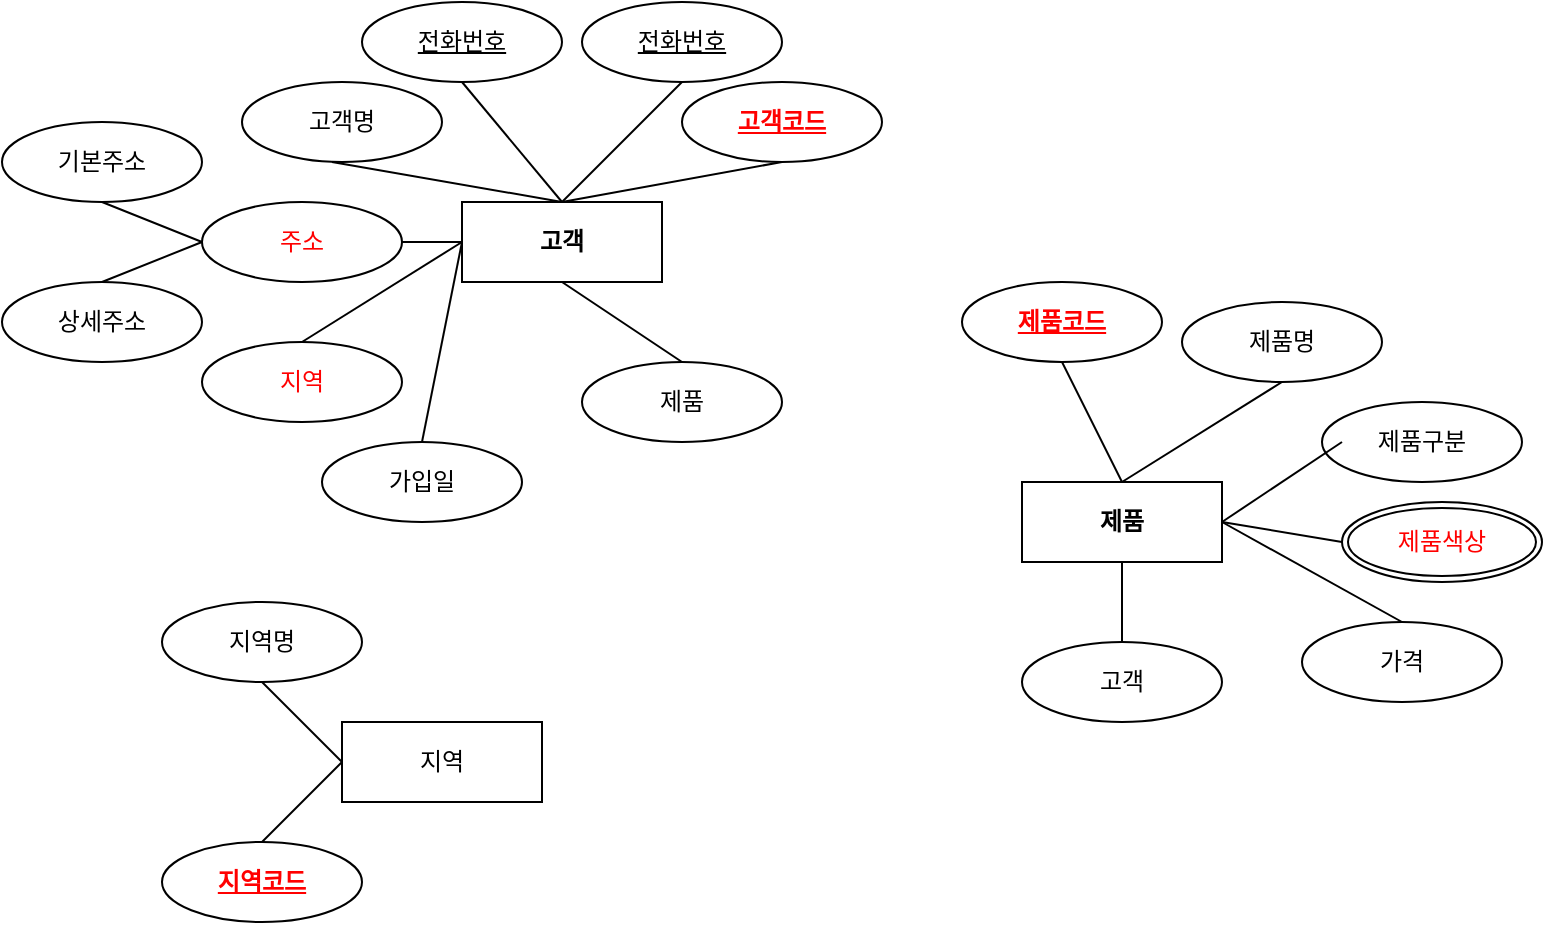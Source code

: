 <mxfile version="22.1.15" type="github">
  <diagram name="페이지-1" id="R67bqp3JX1-UjStmCpMm">
    <mxGraphModel dx="894" dy="778" grid="1" gridSize="10" guides="1" tooltips="1" connect="1" arrows="1" fold="1" page="1" pageScale="1" pageWidth="827" pageHeight="1169" math="0" shadow="0">
      <root>
        <mxCell id="0" />
        <mxCell id="1" parent="0" />
        <mxCell id="nbEkhS87b62dAmyDPt1U-25" value="고객" style="whiteSpace=wrap;html=1;align=center;fontStyle=1" vertex="1" parent="1">
          <mxGeometry x="250" y="180" width="100" height="40" as="geometry" />
        </mxCell>
        <mxCell id="nbEkhS87b62dAmyDPt1U-26" value="제품&lt;br&gt;" style="whiteSpace=wrap;html=1;align=center;fontStyle=1" vertex="1" parent="1">
          <mxGeometry x="530" y="320" width="100" height="40" as="geometry" />
        </mxCell>
        <mxCell id="nbEkhS87b62dAmyDPt1U-27" value="지역" style="whiteSpace=wrap;html=1;align=center;" vertex="1" parent="1">
          <mxGeometry x="190" y="440" width="100" height="40" as="geometry" />
        </mxCell>
        <mxCell id="nbEkhS87b62dAmyDPt1U-31" value="전화번호" style="ellipse;whiteSpace=wrap;html=1;align=center;fontStyle=4" vertex="1" parent="1">
          <mxGeometry x="310" y="80" width="100" height="40" as="geometry" />
        </mxCell>
        <mxCell id="nbEkhS87b62dAmyDPt1U-32" value="전화번호" style="ellipse;whiteSpace=wrap;html=1;align=center;fontStyle=4" vertex="1" parent="1">
          <mxGeometry x="200" y="80" width="100" height="40" as="geometry" />
        </mxCell>
        <mxCell id="nbEkhS87b62dAmyDPt1U-33" value="고객명" style="ellipse;whiteSpace=wrap;html=1;align=center;" vertex="1" parent="1">
          <mxGeometry x="140" y="120" width="100" height="40" as="geometry" />
        </mxCell>
        <mxCell id="nbEkhS87b62dAmyDPt1U-35" value="고객코드" style="ellipse;whiteSpace=wrap;html=1;align=center;fontStyle=5;fontColor=#FF0000;" vertex="1" parent="1">
          <mxGeometry x="360" y="120" width="100" height="40" as="geometry" />
        </mxCell>
        <mxCell id="nbEkhS87b62dAmyDPt1U-36" value="제품코드" style="ellipse;whiteSpace=wrap;html=1;align=center;fontStyle=5;fontColor=#FF0000;" vertex="1" parent="1">
          <mxGeometry x="500" y="220" width="100" height="40" as="geometry" />
        </mxCell>
        <mxCell id="nbEkhS87b62dAmyDPt1U-37" value="제품구분" style="ellipse;whiteSpace=wrap;html=1;align=center;fontStyle=0" vertex="1" parent="1">
          <mxGeometry x="680" y="280" width="100" height="40" as="geometry" />
        </mxCell>
        <mxCell id="nbEkhS87b62dAmyDPt1U-38" value="제품명" style="ellipse;whiteSpace=wrap;html=1;align=center;fontStyle=0" vertex="1" parent="1">
          <mxGeometry x="610" y="230" width="100" height="40" as="geometry" />
        </mxCell>
        <mxCell id="nbEkhS87b62dAmyDPt1U-39" value="제품색상" style="ellipse;shape=doubleEllipse;margin=3;whiteSpace=wrap;html=1;align=center;fontColor=#FF0000;" vertex="1" parent="1">
          <mxGeometry x="690" y="330" width="100" height="40" as="geometry" />
        </mxCell>
        <mxCell id="nbEkhS87b62dAmyDPt1U-40" value="가격" style="ellipse;whiteSpace=wrap;html=1;align=center;fontStyle=0" vertex="1" parent="1">
          <mxGeometry x="670" y="390" width="100" height="40" as="geometry" />
        </mxCell>
        <mxCell id="nbEkhS87b62dAmyDPt1U-41" value="고객" style="ellipse;whiteSpace=wrap;html=1;align=center;fontStyle=0" vertex="1" parent="1">
          <mxGeometry x="530" y="400" width="100" height="40" as="geometry" />
        </mxCell>
        <mxCell id="nbEkhS87b62dAmyDPt1U-42" value="제품" style="ellipse;whiteSpace=wrap;html=1;align=center;fontStyle=0" vertex="1" parent="1">
          <mxGeometry x="310" y="260" width="100" height="40" as="geometry" />
        </mxCell>
        <mxCell id="nbEkhS87b62dAmyDPt1U-43" value="가입일" style="ellipse;whiteSpace=wrap;html=1;align=center;" vertex="1" parent="1">
          <mxGeometry x="180" y="300" width="100" height="40" as="geometry" />
        </mxCell>
        <mxCell id="nbEkhS87b62dAmyDPt1U-44" value="주소" style="ellipse;whiteSpace=wrap;html=1;align=center;fontColor=#FF0000;" vertex="1" parent="1">
          <mxGeometry x="120" y="180" width="100" height="40" as="geometry" />
        </mxCell>
        <mxCell id="nbEkhS87b62dAmyDPt1U-45" value="기본주소" style="ellipse;whiteSpace=wrap;html=1;align=center;" vertex="1" parent="1">
          <mxGeometry x="20" y="140" width="100" height="40" as="geometry" />
        </mxCell>
        <mxCell id="nbEkhS87b62dAmyDPt1U-46" value="상세주소" style="ellipse;whiteSpace=wrap;html=1;align=center;" vertex="1" parent="1">
          <mxGeometry x="20" y="220" width="100" height="40" as="geometry" />
        </mxCell>
        <mxCell id="nbEkhS87b62dAmyDPt1U-47" value="지역명" style="ellipse;whiteSpace=wrap;html=1;align=center;" vertex="1" parent="1">
          <mxGeometry x="100" y="380" width="100" height="40" as="geometry" />
        </mxCell>
        <mxCell id="nbEkhS87b62dAmyDPt1U-48" value="지역코드" style="ellipse;whiteSpace=wrap;html=1;align=center;fontStyle=5;fontColor=#FF0000;" vertex="1" parent="1">
          <mxGeometry x="100" y="500" width="100" height="40" as="geometry" />
        </mxCell>
        <mxCell id="nbEkhS87b62dAmyDPt1U-52" value="" style="endArrow=none;html=1;rounded=0;entryX=0.5;entryY=1;entryDx=0;entryDy=0;exitX=0.5;exitY=0;exitDx=0;exitDy=0;" edge="1" parent="1" source="nbEkhS87b62dAmyDPt1U-42" target="nbEkhS87b62dAmyDPt1U-25">
          <mxGeometry width="50" height="50" relative="1" as="geometry">
            <mxPoint x="330" y="370" as="sourcePoint" />
            <mxPoint x="380" y="320" as="targetPoint" />
          </mxGeometry>
        </mxCell>
        <mxCell id="nbEkhS87b62dAmyDPt1U-54" value="" style="endArrow=none;html=1;rounded=0;exitX=0.5;exitY=0;exitDx=0;exitDy=0;" edge="1" parent="1" source="nbEkhS87b62dAmyDPt1U-25">
          <mxGeometry width="50" height="50" relative="1" as="geometry">
            <mxPoint x="310" y="170" as="sourcePoint" />
            <mxPoint x="360" y="120" as="targetPoint" />
          </mxGeometry>
        </mxCell>
        <mxCell id="nbEkhS87b62dAmyDPt1U-56" value="" style="endArrow=none;html=1;rounded=0;exitX=0.5;exitY=0;exitDx=0;exitDy=0;entryX=0.5;entryY=1;entryDx=0;entryDy=0;" edge="1" parent="1" source="nbEkhS87b62dAmyDPt1U-25" target="nbEkhS87b62dAmyDPt1U-32">
          <mxGeometry width="50" height="50" relative="1" as="geometry">
            <mxPoint x="260" y="180" as="sourcePoint" />
            <mxPoint x="320" y="120" as="targetPoint" />
          </mxGeometry>
        </mxCell>
        <mxCell id="nbEkhS87b62dAmyDPt1U-57" value="" style="endArrow=none;html=1;rounded=0;entryX=0.5;entryY=1;entryDx=0;entryDy=0;" edge="1" parent="1" target="nbEkhS87b62dAmyDPt1U-35">
          <mxGeometry width="50" height="50" relative="1" as="geometry">
            <mxPoint x="300" y="180" as="sourcePoint" />
            <mxPoint x="350" y="130" as="targetPoint" />
          </mxGeometry>
        </mxCell>
        <mxCell id="nbEkhS87b62dAmyDPt1U-58" value="" style="endArrow=none;html=1;rounded=0;" edge="1" parent="1">
          <mxGeometry width="50" height="50" relative="1" as="geometry">
            <mxPoint x="185" y="160" as="sourcePoint" />
            <mxPoint x="300" y="180" as="targetPoint" />
          </mxGeometry>
        </mxCell>
        <mxCell id="nbEkhS87b62dAmyDPt1U-59" value="" style="endArrow=none;html=1;rounded=0;entryX=0;entryY=0.5;entryDx=0;entryDy=0;" edge="1" parent="1" target="nbEkhS87b62dAmyDPt1U-25">
          <mxGeometry width="50" height="50" relative="1" as="geometry">
            <mxPoint x="220" y="200" as="sourcePoint" />
            <mxPoint x="330" y="180" as="targetPoint" />
          </mxGeometry>
        </mxCell>
        <mxCell id="nbEkhS87b62dAmyDPt1U-60" value="" style="endArrow=none;html=1;rounded=0;entryX=0.5;entryY=1;entryDx=0;entryDy=0;exitX=0.5;exitY=1;exitDx=0;exitDy=0;" edge="1" parent="1" source="nbEkhS87b62dAmyDPt1U-45">
          <mxGeometry width="50" height="50" relative="1" as="geometry">
            <mxPoint x="10" y="220" as="sourcePoint" />
            <mxPoint x="120" y="200" as="targetPoint" />
          </mxGeometry>
        </mxCell>
        <mxCell id="nbEkhS87b62dAmyDPt1U-61" value="" style="endArrow=none;html=1;rounded=0;entryX=0.5;entryY=1;entryDx=0;entryDy=0;fontStyle=1;exitX=0.5;exitY=0;exitDx=0;exitDy=0;" edge="1" parent="1" source="nbEkhS87b62dAmyDPt1U-46">
          <mxGeometry width="50" height="50" relative="1" as="geometry">
            <mxPoint x="10" y="220" as="sourcePoint" />
            <mxPoint x="120" y="200" as="targetPoint" />
          </mxGeometry>
        </mxCell>
        <mxCell id="nbEkhS87b62dAmyDPt1U-62" value="" style="endArrow=none;html=1;rounded=0;entryX=0.5;entryY=1;entryDx=0;entryDy=0;exitX=0.5;exitY=0;exitDx=0;exitDy=0;" edge="1" parent="1" target="nbEkhS87b62dAmyDPt1U-47">
          <mxGeometry width="50" height="50" relative="1" as="geometry">
            <mxPoint x="190" y="460" as="sourcePoint" />
            <mxPoint x="130" y="420" as="targetPoint" />
          </mxGeometry>
        </mxCell>
        <mxCell id="nbEkhS87b62dAmyDPt1U-65" value="" style="endArrow=none;html=1;rounded=0;exitX=0.5;exitY=0;exitDx=0;exitDy=0;" edge="1" parent="1">
          <mxGeometry width="50" height="50" relative="1" as="geometry">
            <mxPoint x="150" y="500" as="sourcePoint" />
            <mxPoint x="190" y="460" as="targetPoint" />
          </mxGeometry>
        </mxCell>
        <mxCell id="nbEkhS87b62dAmyDPt1U-66" value="" style="endArrow=none;html=1;rounded=0;entryX=0.5;entryY=1;entryDx=0;entryDy=0;" edge="1" parent="1" target="nbEkhS87b62dAmyDPt1U-38">
          <mxGeometry width="50" height="50" relative="1" as="geometry">
            <mxPoint x="580" y="320" as="sourcePoint" />
            <mxPoint x="630" y="270" as="targetPoint" />
          </mxGeometry>
        </mxCell>
        <mxCell id="nbEkhS87b62dAmyDPt1U-67" value="" style="endArrow=none;html=1;rounded=0;entryX=0.5;entryY=1;entryDx=0;entryDy=0;exitX=0.5;exitY=0;exitDx=0;exitDy=0;" edge="1" parent="1" source="nbEkhS87b62dAmyDPt1U-26" target="nbEkhS87b62dAmyDPt1U-36">
          <mxGeometry width="50" height="50" relative="1" as="geometry">
            <mxPoint x="480" y="310" as="sourcePoint" />
            <mxPoint x="560" y="260" as="targetPoint" />
          </mxGeometry>
        </mxCell>
        <mxCell id="nbEkhS87b62dAmyDPt1U-68" value="" style="endArrow=none;html=1;rounded=0;entryX=0.5;entryY=1;entryDx=0;entryDy=0;" edge="1" parent="1">
          <mxGeometry width="50" height="50" relative="1" as="geometry">
            <mxPoint x="630" y="340" as="sourcePoint" />
            <mxPoint x="690" y="300" as="targetPoint" />
          </mxGeometry>
        </mxCell>
        <mxCell id="nbEkhS87b62dAmyDPt1U-69" value="" style="endArrow=none;html=1;rounded=0;entryX=0;entryY=0.5;entryDx=0;entryDy=0;exitX=1;exitY=0.5;exitDx=0;exitDy=0;" edge="1" parent="1" source="nbEkhS87b62dAmyDPt1U-26" target="nbEkhS87b62dAmyDPt1U-39">
          <mxGeometry width="50" height="50" relative="1" as="geometry">
            <mxPoint x="640" y="340" as="sourcePoint" />
            <mxPoint x="700" y="310" as="targetPoint" />
          </mxGeometry>
        </mxCell>
        <mxCell id="nbEkhS87b62dAmyDPt1U-70" value="" style="endArrow=none;html=1;rounded=0;entryX=0.5;entryY=0;entryDx=0;entryDy=0;exitX=1;exitY=0.5;exitDx=0;exitDy=0;" edge="1" parent="1" source="nbEkhS87b62dAmyDPt1U-26" target="nbEkhS87b62dAmyDPt1U-40">
          <mxGeometry width="50" height="50" relative="1" as="geometry">
            <mxPoint x="640" y="350" as="sourcePoint" />
            <mxPoint x="700" y="360" as="targetPoint" />
          </mxGeometry>
        </mxCell>
        <mxCell id="nbEkhS87b62dAmyDPt1U-71" value="" style="endArrow=none;html=1;rounded=0;entryX=0.5;entryY=0;entryDx=0;entryDy=0;exitX=1;exitY=0.5;exitDx=0;exitDy=0;" edge="1" parent="1" target="nbEkhS87b62dAmyDPt1U-41">
          <mxGeometry width="50" height="50" relative="1" as="geometry">
            <mxPoint x="580" y="360" as="sourcePoint" />
            <mxPoint x="670" y="410" as="targetPoint" />
          </mxGeometry>
        </mxCell>
        <mxCell id="nbEkhS87b62dAmyDPt1U-72" value="" style="endArrow=none;html=1;rounded=0;entryX=0;entryY=0.5;entryDx=0;entryDy=0;exitX=0.5;exitY=0;exitDx=0;exitDy=0;" edge="1" parent="1" source="nbEkhS87b62dAmyDPt1U-43" target="nbEkhS87b62dAmyDPt1U-25">
          <mxGeometry width="50" height="50" relative="1" as="geometry">
            <mxPoint x="230" y="210" as="sourcePoint" />
            <mxPoint x="260" y="210" as="targetPoint" />
          </mxGeometry>
        </mxCell>
        <mxCell id="nbEkhS87b62dAmyDPt1U-73" value="지역" style="ellipse;whiteSpace=wrap;html=1;align=center;fontColor=#FF0000;" vertex="1" parent="1">
          <mxGeometry x="120" y="250" width="100" height="40" as="geometry" />
        </mxCell>
        <mxCell id="nbEkhS87b62dAmyDPt1U-74" value="" style="endArrow=none;html=1;rounded=0;exitX=0.5;exitY=0;exitDx=0;exitDy=0;" edge="1" parent="1" source="nbEkhS87b62dAmyDPt1U-73">
          <mxGeometry width="50" height="50" relative="1" as="geometry">
            <mxPoint x="210" y="280" as="sourcePoint" />
            <mxPoint x="250" y="200" as="targetPoint" />
          </mxGeometry>
        </mxCell>
      </root>
    </mxGraphModel>
  </diagram>
</mxfile>
